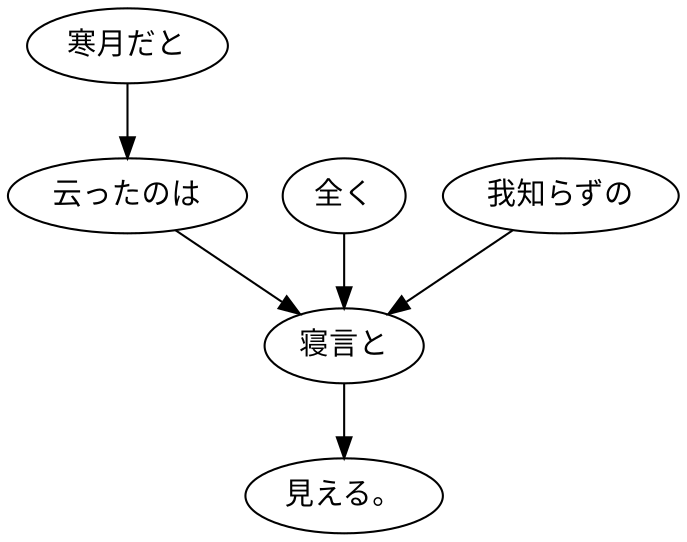 digraph graph2825 {
	node0 [label="寒月だと"];
	node1 [label="云ったのは"];
	node2 [label="全く"];
	node3 [label="我知らずの"];
	node4 [label="寝言と"];
	node5 [label="見える。"];
	node0 -> node1;
	node1 -> node4;
	node2 -> node4;
	node3 -> node4;
	node4 -> node5;
}

